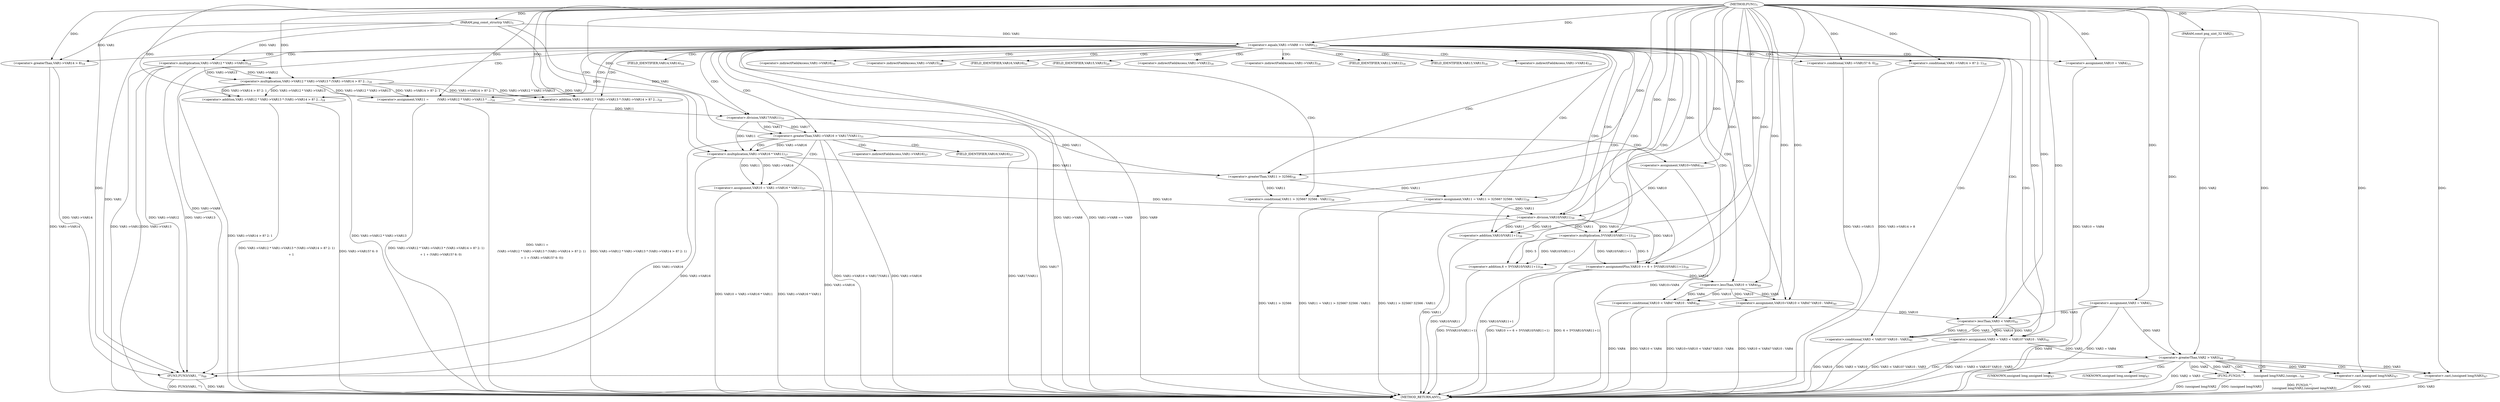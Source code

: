 digraph "FUN1" {  
"8" [label = <(METHOD,FUN1)<SUB>1</SUB>> ]
"128" [label = <(METHOD_RETURN,ANY)<SUB>1</SUB>> ]
"9" [label = <(PARAM,png_const_structrp VAR1)<SUB>1</SUB>> ]
"10" [label = <(PARAM,const png_uint_32 VAR2)<SUB>1</SUB>> ]
"13" [label = <(&lt;operator&gt;.assignment,VAR3 = VAR4)<SUB>3</SUB>> ]
"17" [label = <(&lt;operator&gt;.equals,VAR1-&gt;VAR8 == VAR9)<SUB>13</SUB>> ]
"112" [label = <(&lt;operator&gt;.greaterThan,VAR2 &gt; VAR3)<SUB>44</SUB>> ]
"24" [label = <(&lt;operator&gt;.assignment,VAR10 = VAR4)<SUB>15</SUB>> ]
"28" [label = <(&lt;operator&gt;.assignment,VAR11 =

         (VAR1-&gt;VAR12 * VAR1-&gt;VAR13 * ...)<SUB>16</SUB>> ]
"76" [label = <(&lt;operator&gt;.assignment,VAR11 = VAR11 &gt; 32566? 32566 : VAR11)<SUB>38</SUB>> ]
"84" [label = <(&lt;operator&gt;.assignmentPlus,VAR10 += 6 + 5*(VAR10/VAR11+1))<SUB>39</SUB>> ]
"95" [label = <(&lt;operator&gt;.assignment,VAR10=VAR10 &lt; VAR4? VAR10 : VAR4)<SUB>40</SUB>> ]
"103" [label = <(&lt;operator&gt;.assignment,VAR3 = VAR3 &lt; VAR10? VAR10 : VAR3)<SUB>41</SUB>> ]
"116" [label = <(FUN2,FUN2(0,&quot;&quot;,
         (unsigned long)VAR2,(unsign...)<SUB>46</SUB>> ]
"125" [label = <(FUN3,FUN3(VAR1, &quot;&quot;))<SUB>48</SUB>> ]
"56" [label = <(&lt;operator&gt;.greaterThan,VAR1-&gt;VAR16 &gt; VAR17/VAR11)<SUB>31</SUB>> ]
"30" [label = <(&lt;operator&gt;.addition,VAR1-&gt;VAR12 * VAR1-&gt;VAR13 * (VAR1-&gt;VAR14 &gt; 8? 2...)<SUB>18</SUB>> ]
"64" [label = <(&lt;operator&gt;.assignment,VAR10=VAR4)<SUB>33</SUB>> ]
"78" [label = <(&lt;operator&gt;.conditional,VAR11 &gt; 32566? 32566 : VAR11)<SUB>38</SUB>> ]
"86" [label = <(&lt;operator&gt;.addition,6 + 5*(VAR10/VAR11+1))<SUB>39</SUB>> ]
"97" [label = <(&lt;operator&gt;.conditional,VAR10 &lt; VAR4? VAR10 : VAR4)<SUB>40</SUB>> ]
"105" [label = <(&lt;operator&gt;.conditional,VAR3 &lt; VAR10? VAR10 : VAR3)<SUB>41</SUB>> ]
"119" [label = <(&lt;operator&gt;.cast,(unsigned long)VAR2)<SUB>47</SUB>> ]
"122" [label = <(&lt;operator&gt;.cast,(unsigned long)VAR3)<SUB>47</SUB>> ]
"31" [label = <(&lt;operator&gt;.addition,VAR1-&gt;VAR12 * VAR1-&gt;VAR13 * (VAR1-&gt;VAR14 &gt; 8? 2...)<SUB>18</SUB>> ]
"49" [label = <(&lt;operator&gt;.conditional,VAR1-&gt;VAR15? 6: 0)<SUB>20</SUB>> ]
"60" [label = <(&lt;operator&gt;.division,VAR17/VAR11)<SUB>31</SUB>> ]
"69" [label = <(&lt;operator&gt;.assignment,VAR10 = VAR1-&gt;VAR16 * VAR11)<SUB>37</SUB>> ]
"79" [label = <(&lt;operator&gt;.greaterThan,VAR11 &gt; 32566)<SUB>38</SUB>> ]
"88" [label = <(&lt;operator&gt;.multiplication,5*(VAR10/VAR11+1))<SUB>39</SUB>> ]
"98" [label = <(&lt;operator&gt;.lessThan,VAR10 &lt; VAR4)<SUB>40</SUB>> ]
"106" [label = <(&lt;operator&gt;.lessThan,VAR3 &lt; VAR10)<SUB>41</SUB>> ]
"32" [label = <(&lt;operator&gt;.multiplication,VAR1-&gt;VAR12 * VAR1-&gt;VAR13 * (VAR1-&gt;VAR14 &gt; 8? 2...)<SUB>18</SUB>> ]
"90" [label = <(&lt;operator&gt;.addition,VAR10/VAR11+1)<SUB>39</SUB>> ]
"33" [label = <(&lt;operator&gt;.multiplication,VAR1-&gt;VAR12 * VAR1-&gt;VAR13)<SUB>18</SUB>> ]
"40" [label = <(&lt;operator&gt;.conditional,VAR1-&gt;VAR14 &gt; 8? 2: 1)<SUB>18</SUB>> ]
"71" [label = <(&lt;operator&gt;.multiplication,VAR1-&gt;VAR16 * VAR11)<SUB>37</SUB>> ]
"91" [label = <(&lt;operator&gt;.division,VAR10/VAR11)<SUB>39</SUB>> ]
"41" [label = <(&lt;operator&gt;.greaterThan,VAR1-&gt;VAR14 &gt; 8)<SUB>18</SUB>> ]
"57" [label = <(&lt;operator&gt;.indirectFieldAccess,VAR1-&gt;VAR16)<SUB>31</SUB>> ]
"120" [label = <(UNKNOWN,unsigned long,unsigned long)<SUB>47</SUB>> ]
"123" [label = <(UNKNOWN,unsigned long,unsigned long)<SUB>47</SUB>> ]
"50" [label = <(&lt;operator&gt;.indirectFieldAccess,VAR1-&gt;VAR15)<SUB>20</SUB>> ]
"59" [label = <(FIELD_IDENTIFIER,VAR16,VAR16)<SUB>31</SUB>> ]
"52" [label = <(FIELD_IDENTIFIER,VAR15,VAR15)<SUB>20</SUB>> ]
"34" [label = <(&lt;operator&gt;.indirectFieldAccess,VAR1-&gt;VAR12)<SUB>18</SUB>> ]
"37" [label = <(&lt;operator&gt;.indirectFieldAccess,VAR1-&gt;VAR13)<SUB>18</SUB>> ]
"72" [label = <(&lt;operator&gt;.indirectFieldAccess,VAR1-&gt;VAR16)<SUB>37</SUB>> ]
"36" [label = <(FIELD_IDENTIFIER,VAR12,VAR12)<SUB>18</SUB>> ]
"39" [label = <(FIELD_IDENTIFIER,VAR13,VAR13)<SUB>18</SUB>> ]
"42" [label = <(&lt;operator&gt;.indirectFieldAccess,VAR1-&gt;VAR14)<SUB>18</SUB>> ]
"74" [label = <(FIELD_IDENTIFIER,VAR16,VAR16)<SUB>37</SUB>> ]
"44" [label = <(FIELD_IDENTIFIER,VAR14,VAR14)<SUB>18</SUB>> ]
  "13" -> "128"  [ label = "DDG: VAR4"] 
  "13" -> "128"  [ label = "DDG: VAR3 = VAR4"] 
  "17" -> "128"  [ label = "DDG: VAR1-&gt;VAR8"] 
  "17" -> "128"  [ label = "DDG: VAR1-&gt;VAR8 == VAR9"] 
  "24" -> "128"  [ label = "DDG: VAR10 = VAR4"] 
  "33" -> "128"  [ label = "DDG: VAR1-&gt;VAR12"] 
  "33" -> "128"  [ label = "DDG: VAR1-&gt;VAR13"] 
  "32" -> "128"  [ label = "DDG: VAR1-&gt;VAR12 * VAR1-&gt;VAR13"] 
  "41" -> "128"  [ label = "DDG: VAR1-&gt;VAR14"] 
  "40" -> "128"  [ label = "DDG: VAR1-&gt;VAR14 &gt; 8"] 
  "32" -> "128"  [ label = "DDG: VAR1-&gt;VAR14 &gt; 8? 2: 1"] 
  "31" -> "128"  [ label = "DDG: VAR1-&gt;VAR12 * VAR1-&gt;VAR13 * (VAR1-&gt;VAR14 &gt; 8? 2: 1)"] 
  "30" -> "128"  [ label = "DDG: VAR1-&gt;VAR12 * VAR1-&gt;VAR13 * (VAR1-&gt;VAR14 &gt; 8? 2: 1)

          + 1"] 
  "49" -> "128"  [ label = "DDG: VAR1-&gt;VAR15"] 
  "30" -> "128"  [ label = "DDG: VAR1-&gt;VAR15? 6: 0"] 
  "28" -> "128"  [ label = "DDG: VAR1-&gt;VAR12 * VAR1-&gt;VAR13 * (VAR1-&gt;VAR14 &gt; 8? 2: 1)

          + 1 + (VAR1-&gt;VAR15? 6: 0)"] 
  "28" -> "128"  [ label = "DDG: VAR11 =

         (VAR1-&gt;VAR12 * VAR1-&gt;VAR13 * (VAR1-&gt;VAR14 &gt; 8? 2: 1)

          + 1 + (VAR1-&gt;VAR15? 6: 0))"] 
  "56" -> "128"  [ label = "DDG: VAR1-&gt;VAR16"] 
  "56" -> "128"  [ label = "DDG: VAR17/VAR11"] 
  "56" -> "128"  [ label = "DDG: VAR1-&gt;VAR16 &gt; VAR17/VAR11"] 
  "71" -> "128"  [ label = "DDG: VAR1-&gt;VAR16"] 
  "69" -> "128"  [ label = "DDG: VAR1-&gt;VAR16 * VAR11"] 
  "69" -> "128"  [ label = "DDG: VAR10 = VAR1-&gt;VAR16 * VAR11"] 
  "64" -> "128"  [ label = "DDG: VAR10=VAR4"] 
  "78" -> "128"  [ label = "DDG: VAR11 &gt; 32566"] 
  "76" -> "128"  [ label = "DDG: VAR11 &gt; 32566? 32566 : VAR11"] 
  "76" -> "128"  [ label = "DDG: VAR11 = VAR11 &gt; 32566? 32566 : VAR11"] 
  "91" -> "128"  [ label = "DDG: VAR11"] 
  "90" -> "128"  [ label = "DDG: VAR10/VAR11"] 
  "88" -> "128"  [ label = "DDG: VAR10/VAR11+1"] 
  "86" -> "128"  [ label = "DDG: 5*(VAR10/VAR11+1)"] 
  "84" -> "128"  [ label = "DDG: 6 + 5*(VAR10/VAR11+1)"] 
  "84" -> "128"  [ label = "DDG: VAR10 += 6 + 5*(VAR10/VAR11+1)"] 
  "97" -> "128"  [ label = "DDG: VAR10 &lt; VAR4"] 
  "97" -> "128"  [ label = "DDG: VAR4"] 
  "95" -> "128"  [ label = "DDG: VAR10 &lt; VAR4? VAR10 : VAR4"] 
  "95" -> "128"  [ label = "DDG: VAR10=VAR10 &lt; VAR4? VAR10 : VAR4"] 
  "105" -> "128"  [ label = "DDG: VAR3 &lt; VAR10"] 
  "105" -> "128"  [ label = "DDG: VAR10"] 
  "103" -> "128"  [ label = "DDG: VAR3 &lt; VAR10? VAR10 : VAR3"] 
  "103" -> "128"  [ label = "DDG: VAR3 = VAR3 &lt; VAR10? VAR10 : VAR3"] 
  "112" -> "128"  [ label = "DDG: VAR2 &gt; VAR3"] 
  "119" -> "128"  [ label = "DDG: VAR2"] 
  "116" -> "128"  [ label = "DDG: (unsigned long)VAR2"] 
  "122" -> "128"  [ label = "DDG: VAR3"] 
  "116" -> "128"  [ label = "DDG: (unsigned long)VAR3"] 
  "116" -> "128"  [ label = "DDG: FUN2(0,&quot;&quot;,
         (unsigned long)VAR2,(unsigned long)VAR3)"] 
  "125" -> "128"  [ label = "DDG: VAR1"] 
  "125" -> "128"  [ label = "DDG: FUN3(VAR1, &quot;&quot;)"] 
  "17" -> "128"  [ label = "DDG: VAR9"] 
  "60" -> "128"  [ label = "DDG: VAR17"] 
  "8" -> "9"  [ label = "DDG: "] 
  "8" -> "10"  [ label = "DDG: "] 
  "8" -> "13"  [ label = "DDG: "] 
  "9" -> "17"  [ label = "DDG: VAR1"] 
  "8" -> "17"  [ label = "DDG: "] 
  "8" -> "24"  [ label = "DDG: "] 
  "32" -> "28"  [ label = "DDG: VAR1-&gt;VAR12 * VAR1-&gt;VAR13"] 
  "32" -> "28"  [ label = "DDG: VAR1-&gt;VAR14 &gt; 8? 2: 1"] 
  "8" -> "28"  [ label = "DDG: "] 
  "8" -> "76"  [ label = "DDG: "] 
  "79" -> "76"  [ label = "DDG: VAR11"] 
  "8" -> "84"  [ label = "DDG: "] 
  "88" -> "84"  [ label = "DDG: 5"] 
  "88" -> "84"  [ label = "DDG: VAR10/VAR11+1"] 
  "98" -> "95"  [ label = "DDG: VAR10"] 
  "8" -> "95"  [ label = "DDG: "] 
  "98" -> "95"  [ label = "DDG: VAR4"] 
  "106" -> "103"  [ label = "DDG: VAR10"] 
  "8" -> "103"  [ label = "DDG: "] 
  "106" -> "103"  [ label = "DDG: VAR3"] 
  "10" -> "112"  [ label = "DDG: VAR2"] 
  "8" -> "112"  [ label = "DDG: "] 
  "13" -> "112"  [ label = "DDG: VAR3"] 
  "103" -> "112"  [ label = "DDG: VAR3"] 
  "91" -> "84"  [ label = "DDG: VAR10"] 
  "8" -> "116"  [ label = "DDG: "] 
  "112" -> "116"  [ label = "DDG: VAR2"] 
  "112" -> "116"  [ label = "DDG: VAR3"] 
  "9" -> "125"  [ label = "DDG: VAR1"] 
  "17" -> "125"  [ label = "DDG: VAR1-&gt;VAR8"] 
  "33" -> "125"  [ label = "DDG: VAR1-&gt;VAR12"] 
  "33" -> "125"  [ label = "DDG: VAR1-&gt;VAR13"] 
  "41" -> "125"  [ label = "DDG: VAR1-&gt;VAR14"] 
  "56" -> "125"  [ label = "DDG: VAR1-&gt;VAR16"] 
  "71" -> "125"  [ label = "DDG: VAR1-&gt;VAR16"] 
  "8" -> "125"  [ label = "DDG: "] 
  "32" -> "30"  [ label = "DDG: VAR1-&gt;VAR12 * VAR1-&gt;VAR13"] 
  "32" -> "30"  [ label = "DDG: VAR1-&gt;VAR14 &gt; 8? 2: 1"] 
  "8" -> "30"  [ label = "DDG: "] 
  "9" -> "56"  [ label = "DDG: VAR1"] 
  "60" -> "56"  [ label = "DDG: VAR17"] 
  "60" -> "56"  [ label = "DDG: VAR11"] 
  "8" -> "64"  [ label = "DDG: "] 
  "8" -> "78"  [ label = "DDG: "] 
  "79" -> "78"  [ label = "DDG: VAR11"] 
  "8" -> "86"  [ label = "DDG: "] 
  "88" -> "86"  [ label = "DDG: 5"] 
  "88" -> "86"  [ label = "DDG: VAR10/VAR11+1"] 
  "98" -> "97"  [ label = "DDG: VAR10"] 
  "8" -> "97"  [ label = "DDG: "] 
  "98" -> "97"  [ label = "DDG: VAR4"] 
  "106" -> "105"  [ label = "DDG: VAR10"] 
  "8" -> "105"  [ label = "DDG: "] 
  "106" -> "105"  [ label = "DDG: VAR3"] 
  "112" -> "119"  [ label = "DDG: VAR2"] 
  "8" -> "119"  [ label = "DDG: "] 
  "112" -> "122"  [ label = "DDG: VAR3"] 
  "8" -> "122"  [ label = "DDG: "] 
  "32" -> "31"  [ label = "DDG: VAR1-&gt;VAR12 * VAR1-&gt;VAR13"] 
  "32" -> "31"  [ label = "DDG: VAR1-&gt;VAR14 &gt; 8? 2: 1"] 
  "8" -> "31"  [ label = "DDG: "] 
  "8" -> "49"  [ label = "DDG: "] 
  "8" -> "60"  [ label = "DDG: "] 
  "28" -> "60"  [ label = "DDG: VAR11"] 
  "71" -> "69"  [ label = "DDG: VAR1-&gt;VAR16"] 
  "71" -> "69"  [ label = "DDG: VAR11"] 
  "60" -> "79"  [ label = "DDG: VAR11"] 
  "71" -> "79"  [ label = "DDG: VAR11"] 
  "8" -> "79"  [ label = "DDG: "] 
  "8" -> "88"  [ label = "DDG: "] 
  "91" -> "88"  [ label = "DDG: VAR10"] 
  "91" -> "88"  [ label = "DDG: VAR11"] 
  "84" -> "98"  [ label = "DDG: VAR10"] 
  "8" -> "98"  [ label = "DDG: "] 
  "13" -> "106"  [ label = "DDG: VAR3"] 
  "8" -> "106"  [ label = "DDG: "] 
  "95" -> "106"  [ label = "DDG: VAR10"] 
  "33" -> "32"  [ label = "DDG: VAR1-&gt;VAR12"] 
  "33" -> "32"  [ label = "DDG: VAR1-&gt;VAR13"] 
  "8" -> "32"  [ label = "DDG: "] 
  "91" -> "90"  [ label = "DDG: VAR10"] 
  "91" -> "90"  [ label = "DDG: VAR11"] 
  "8" -> "90"  [ label = "DDG: "] 
  "9" -> "33"  [ label = "DDG: VAR1"] 
  "8" -> "40"  [ label = "DDG: "] 
  "9" -> "71"  [ label = "DDG: VAR1"] 
  "56" -> "71"  [ label = "DDG: VAR1-&gt;VAR16"] 
  "60" -> "71"  [ label = "DDG: VAR11"] 
  "8" -> "71"  [ label = "DDG: "] 
  "69" -> "91"  [ label = "DDG: VAR10"] 
  "64" -> "91"  [ label = "DDG: VAR10"] 
  "8" -> "91"  [ label = "DDG: "] 
  "76" -> "91"  [ label = "DDG: VAR11"] 
  "9" -> "41"  [ label = "DDG: VAR1"] 
  "8" -> "41"  [ label = "DDG: "] 
  "17" -> "30"  [ label = "CDG: "] 
  "17" -> "34"  [ label = "CDG: "] 
  "17" -> "32"  [ label = "CDG: "] 
  "17" -> "49"  [ label = "CDG: "] 
  "17" -> "60"  [ label = "CDG: "] 
  "17" -> "42"  [ label = "CDG: "] 
  "17" -> "57"  [ label = "CDG: "] 
  "17" -> "28"  [ label = "CDG: "] 
  "17" -> "98"  [ label = "CDG: "] 
  "17" -> "52"  [ label = "CDG: "] 
  "17" -> "37"  [ label = "CDG: "] 
  "17" -> "84"  [ label = "CDG: "] 
  "17" -> "103"  [ label = "CDG: "] 
  "17" -> "56"  [ label = "CDG: "] 
  "17" -> "95"  [ label = "CDG: "] 
  "17" -> "106"  [ label = "CDG: "] 
  "17" -> "40"  [ label = "CDG: "] 
  "17" -> "76"  [ label = "CDG: "] 
  "17" -> "50"  [ label = "CDG: "] 
  "17" -> "59"  [ label = "CDG: "] 
  "17" -> "97"  [ label = "CDG: "] 
  "17" -> "91"  [ label = "CDG: "] 
  "17" -> "44"  [ label = "CDG: "] 
  "17" -> "90"  [ label = "CDG: "] 
  "17" -> "79"  [ label = "CDG: "] 
  "17" -> "24"  [ label = "CDG: "] 
  "17" -> "33"  [ label = "CDG: "] 
  "17" -> "36"  [ label = "CDG: "] 
  "17" -> "105"  [ label = "CDG: "] 
  "17" -> "88"  [ label = "CDG: "] 
  "17" -> "41"  [ label = "CDG: "] 
  "17" -> "78"  [ label = "CDG: "] 
  "17" -> "39"  [ label = "CDG: "] 
  "17" -> "31"  [ label = "CDG: "] 
  "17" -> "86"  [ label = "CDG: "] 
  "112" -> "120"  [ label = "CDG: "] 
  "112" -> "116"  [ label = "CDG: "] 
  "112" -> "122"  [ label = "CDG: "] 
  "112" -> "119"  [ label = "CDG: "] 
  "112" -> "123"  [ label = "CDG: "] 
  "112" -> "125"  [ label = "CDG: "] 
  "56" -> "64"  [ label = "CDG: "] 
  "56" -> "72"  [ label = "CDG: "] 
  "56" -> "69"  [ label = "CDG: "] 
  "56" -> "74"  [ label = "CDG: "] 
  "56" -> "71"  [ label = "CDG: "] 
}
